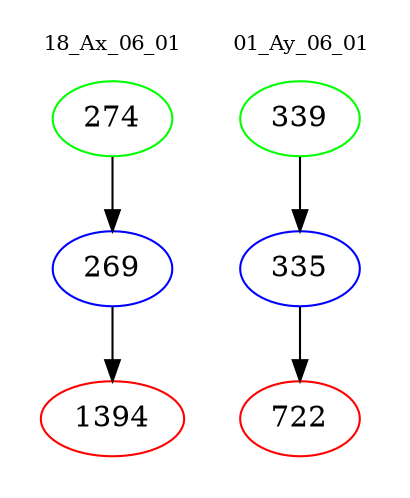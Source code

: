 digraph{
subgraph cluster_0 {
color = white
label = "18_Ax_06_01";
fontsize=10;
T0_274 [label="274", color="green"]
T0_274 -> T0_269 [color="black"]
T0_269 [label="269", color="blue"]
T0_269 -> T0_1394 [color="black"]
T0_1394 [label="1394", color="red"]
}
subgraph cluster_1 {
color = white
label = "01_Ay_06_01";
fontsize=10;
T1_339 [label="339", color="green"]
T1_339 -> T1_335 [color="black"]
T1_335 [label="335", color="blue"]
T1_335 -> T1_722 [color="black"]
T1_722 [label="722", color="red"]
}
}
